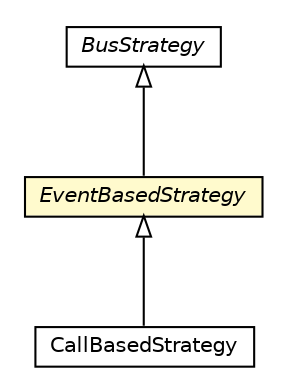 #!/usr/local/bin/dot
#
# Class diagram 
# Generated by UMLGraph version R5_6-24-gf6e263 (http://www.umlgraph.org/)
#

digraph G {
	edge [fontname="Helvetica",fontsize=10,labelfontname="Helvetica",labelfontsize=10];
	node [fontname="Helvetica",fontsize=10,shape=plaintext];
	nodesep=0.25;
	ranksep=0.5;
	// org.universAAL.middleware.bus.model.BusStrategy
	c3684652 [label=<<table title="org.universAAL.middleware.bus.model.BusStrategy" border="0" cellborder="1" cellspacing="0" cellpadding="2" port="p" href="../../../bus/model/BusStrategy.html">
		<tr><td><table border="0" cellspacing="0" cellpadding="1">
<tr><td align="center" balign="center"><font face="Helvetica-Oblique"> BusStrategy </font></td></tr>
		</table></td></tr>
		</table>>, URL="../../../bus/model/BusStrategy.html", fontname="Helvetica", fontcolor="black", fontsize=10.0];
	// org.universAAL.middleware.ui.impl.generic.CallBasedStrategy
	c3684813 [label=<<table title="org.universAAL.middleware.ui.impl.generic.CallBasedStrategy" border="0" cellborder="1" cellspacing="0" cellpadding="2" port="p" href="./CallBasedStrategy.html">
		<tr><td><table border="0" cellspacing="0" cellpadding="1">
<tr><td align="center" balign="center"> CallBasedStrategy </td></tr>
		</table></td></tr>
		</table>>, URL="./CallBasedStrategy.html", fontname="Helvetica", fontcolor="black", fontsize=10.0];
	// org.universAAL.middleware.ui.impl.generic.EventBasedStrategy
	c3684814 [label=<<table title="org.universAAL.middleware.ui.impl.generic.EventBasedStrategy" border="0" cellborder="1" cellspacing="0" cellpadding="2" port="p" bgcolor="lemonChiffon" href="./EventBasedStrategy.html">
		<tr><td><table border="0" cellspacing="0" cellpadding="1">
<tr><td align="center" balign="center"><font face="Helvetica-Oblique"> EventBasedStrategy </font></td></tr>
		</table></td></tr>
		</table>>, URL="./EventBasedStrategy.html", fontname="Helvetica", fontcolor="black", fontsize=10.0];
	//org.universAAL.middleware.ui.impl.generic.CallBasedStrategy extends org.universAAL.middleware.ui.impl.generic.EventBasedStrategy
	c3684814:p -> c3684813:p [dir=back,arrowtail=empty];
	//org.universAAL.middleware.ui.impl.generic.EventBasedStrategy extends org.universAAL.middleware.bus.model.BusStrategy
	c3684652:p -> c3684814:p [dir=back,arrowtail=empty];
}

